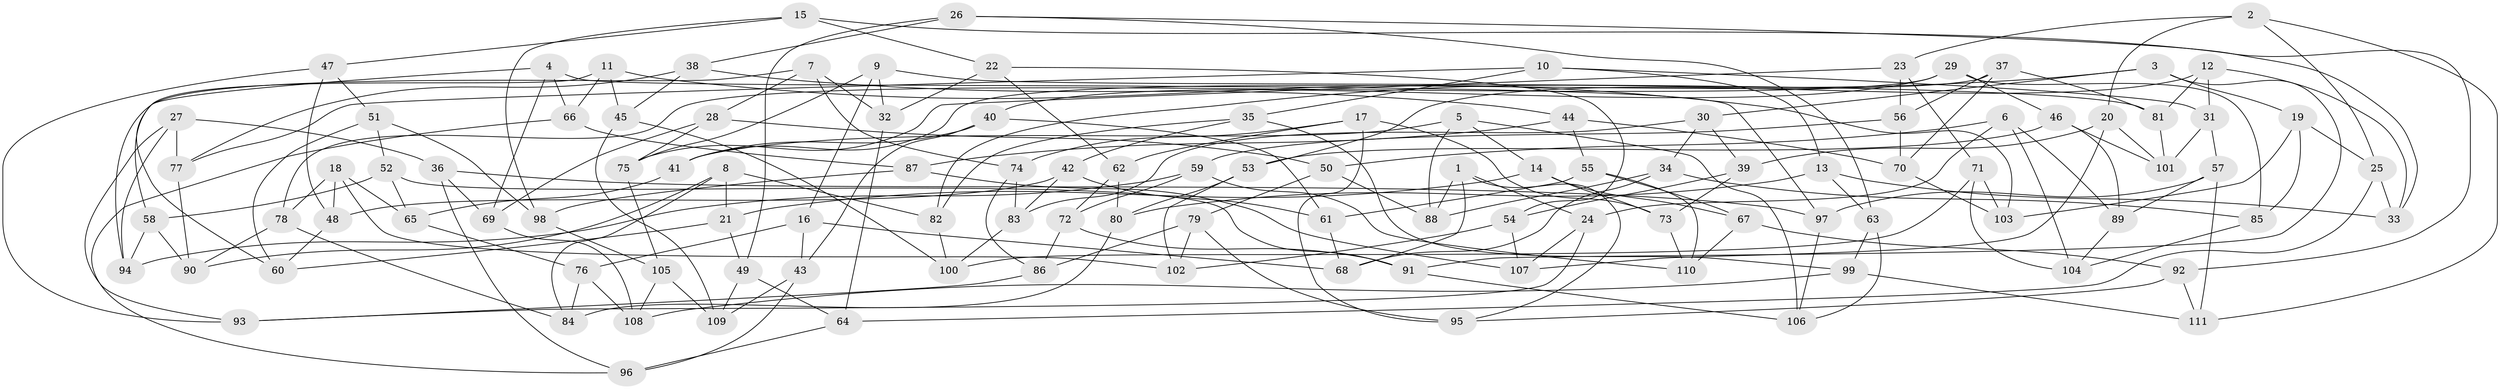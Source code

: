 // coarse degree distribution, {6: 0.5441176470588235, 4: 0.36764705882352944, 5: 0.08823529411764706}
// Generated by graph-tools (version 1.1) at 2025/52/02/27/25 19:52:35]
// undirected, 111 vertices, 222 edges
graph export_dot {
graph [start="1"]
  node [color=gray90,style=filled];
  1;
  2;
  3;
  4;
  5;
  6;
  7;
  8;
  9;
  10;
  11;
  12;
  13;
  14;
  15;
  16;
  17;
  18;
  19;
  20;
  21;
  22;
  23;
  24;
  25;
  26;
  27;
  28;
  29;
  30;
  31;
  32;
  33;
  34;
  35;
  36;
  37;
  38;
  39;
  40;
  41;
  42;
  43;
  44;
  45;
  46;
  47;
  48;
  49;
  50;
  51;
  52;
  53;
  54;
  55;
  56;
  57;
  58;
  59;
  60;
  61;
  62;
  63;
  64;
  65;
  66;
  67;
  68;
  69;
  70;
  71;
  72;
  73;
  74;
  75;
  76;
  77;
  78;
  79;
  80;
  81;
  82;
  83;
  84;
  85;
  86;
  87;
  88;
  89;
  90;
  91;
  92;
  93;
  94;
  95;
  96;
  97;
  98;
  99;
  100;
  101;
  102;
  103;
  104;
  105;
  106;
  107;
  108;
  109;
  110;
  111;
  1 -- 95;
  1 -- 24;
  1 -- 88;
  1 -- 68;
  2 -- 20;
  2 -- 111;
  2 -- 25;
  2 -- 23;
  3 -- 82;
  3 -- 19;
  3 -- 30;
  3 -- 91;
  4 -- 69;
  4 -- 60;
  4 -- 66;
  4 -- 97;
  5 -- 41;
  5 -- 14;
  5 -- 106;
  5 -- 88;
  6 -- 24;
  6 -- 50;
  6 -- 104;
  6 -- 89;
  7 -- 74;
  7 -- 32;
  7 -- 28;
  7 -- 94;
  8 -- 82;
  8 -- 84;
  8 -- 90;
  8 -- 21;
  9 -- 16;
  9 -- 32;
  9 -- 81;
  9 -- 75;
  10 -- 31;
  10 -- 35;
  10 -- 77;
  10 -- 13;
  11 -- 103;
  11 -- 66;
  11 -- 58;
  11 -- 45;
  12 -- 53;
  12 -- 81;
  12 -- 33;
  12 -- 31;
  13 -- 80;
  13 -- 33;
  13 -- 63;
  14 -- 67;
  14 -- 21;
  14 -- 73;
  15 -- 98;
  15 -- 22;
  15 -- 47;
  15 -- 92;
  16 -- 68;
  16 -- 43;
  16 -- 76;
  17 -- 74;
  17 -- 95;
  17 -- 62;
  17 -- 73;
  18 -- 102;
  18 -- 65;
  18 -- 78;
  18 -- 48;
  19 -- 103;
  19 -- 25;
  19 -- 85;
  20 -- 39;
  20 -- 101;
  20 -- 107;
  21 -- 60;
  21 -- 49;
  22 -- 62;
  22 -- 32;
  22 -- 54;
  23 -- 56;
  23 -- 75;
  23 -- 71;
  24 -- 93;
  24 -- 107;
  25 -- 64;
  25 -- 33;
  26 -- 33;
  26 -- 38;
  26 -- 63;
  26 -- 49;
  27 -- 94;
  27 -- 36;
  27 -- 77;
  27 -- 93;
  28 -- 69;
  28 -- 50;
  28 -- 75;
  29 -- 40;
  29 -- 46;
  29 -- 85;
  29 -- 78;
  30 -- 83;
  30 -- 39;
  30 -- 34;
  31 -- 57;
  31 -- 101;
  32 -- 64;
  34 -- 85;
  34 -- 68;
  34 -- 88;
  35 -- 82;
  35 -- 99;
  35 -- 42;
  36 -- 96;
  36 -- 97;
  36 -- 69;
  37 -- 81;
  37 -- 41;
  37 -- 70;
  37 -- 56;
  38 -- 77;
  38 -- 45;
  38 -- 44;
  39 -- 54;
  39 -- 73;
  40 -- 61;
  40 -- 41;
  40 -- 43;
  41 -- 65;
  42 -- 61;
  42 -- 83;
  42 -- 48;
  43 -- 109;
  43 -- 96;
  44 -- 70;
  44 -- 87;
  44 -- 55;
  45 -- 100;
  45 -- 109;
  46 -- 53;
  46 -- 89;
  46 -- 101;
  47 -- 93;
  47 -- 48;
  47 -- 51;
  48 -- 60;
  49 -- 109;
  49 -- 64;
  50 -- 88;
  50 -- 79;
  51 -- 52;
  51 -- 98;
  51 -- 60;
  52 -- 91;
  52 -- 58;
  52 -- 65;
  53 -- 80;
  53 -- 102;
  54 -- 102;
  54 -- 107;
  55 -- 61;
  55 -- 110;
  55 -- 67;
  56 -- 59;
  56 -- 70;
  57 -- 111;
  57 -- 89;
  57 -- 97;
  58 -- 94;
  58 -- 90;
  59 -- 94;
  59 -- 110;
  59 -- 72;
  61 -- 68;
  62 -- 72;
  62 -- 80;
  63 -- 99;
  63 -- 106;
  64 -- 96;
  65 -- 76;
  66 -- 96;
  66 -- 87;
  67 -- 92;
  67 -- 110;
  69 -- 108;
  70 -- 103;
  71 -- 104;
  71 -- 103;
  71 -- 100;
  72 -- 86;
  72 -- 91;
  73 -- 110;
  74 -- 86;
  74 -- 83;
  75 -- 105;
  76 -- 84;
  76 -- 108;
  77 -- 90;
  78 -- 90;
  78 -- 84;
  79 -- 95;
  79 -- 86;
  79 -- 102;
  80 -- 84;
  81 -- 101;
  82 -- 100;
  83 -- 100;
  85 -- 104;
  86 -- 93;
  87 -- 107;
  87 -- 98;
  89 -- 104;
  91 -- 106;
  92 -- 111;
  92 -- 95;
  97 -- 106;
  98 -- 105;
  99 -- 111;
  99 -- 108;
  105 -- 109;
  105 -- 108;
}
